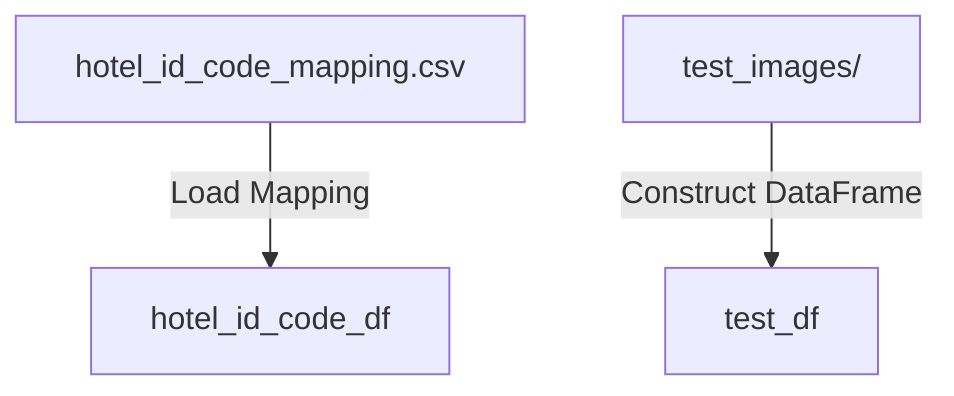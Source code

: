 flowchart TD
    A["hotel_id_code_mapping.csv"] -- Load Mapping --> B["hotel_id_code_df"]
    C["test_images/"] -- Construct DataFrame --> D["test_df"]